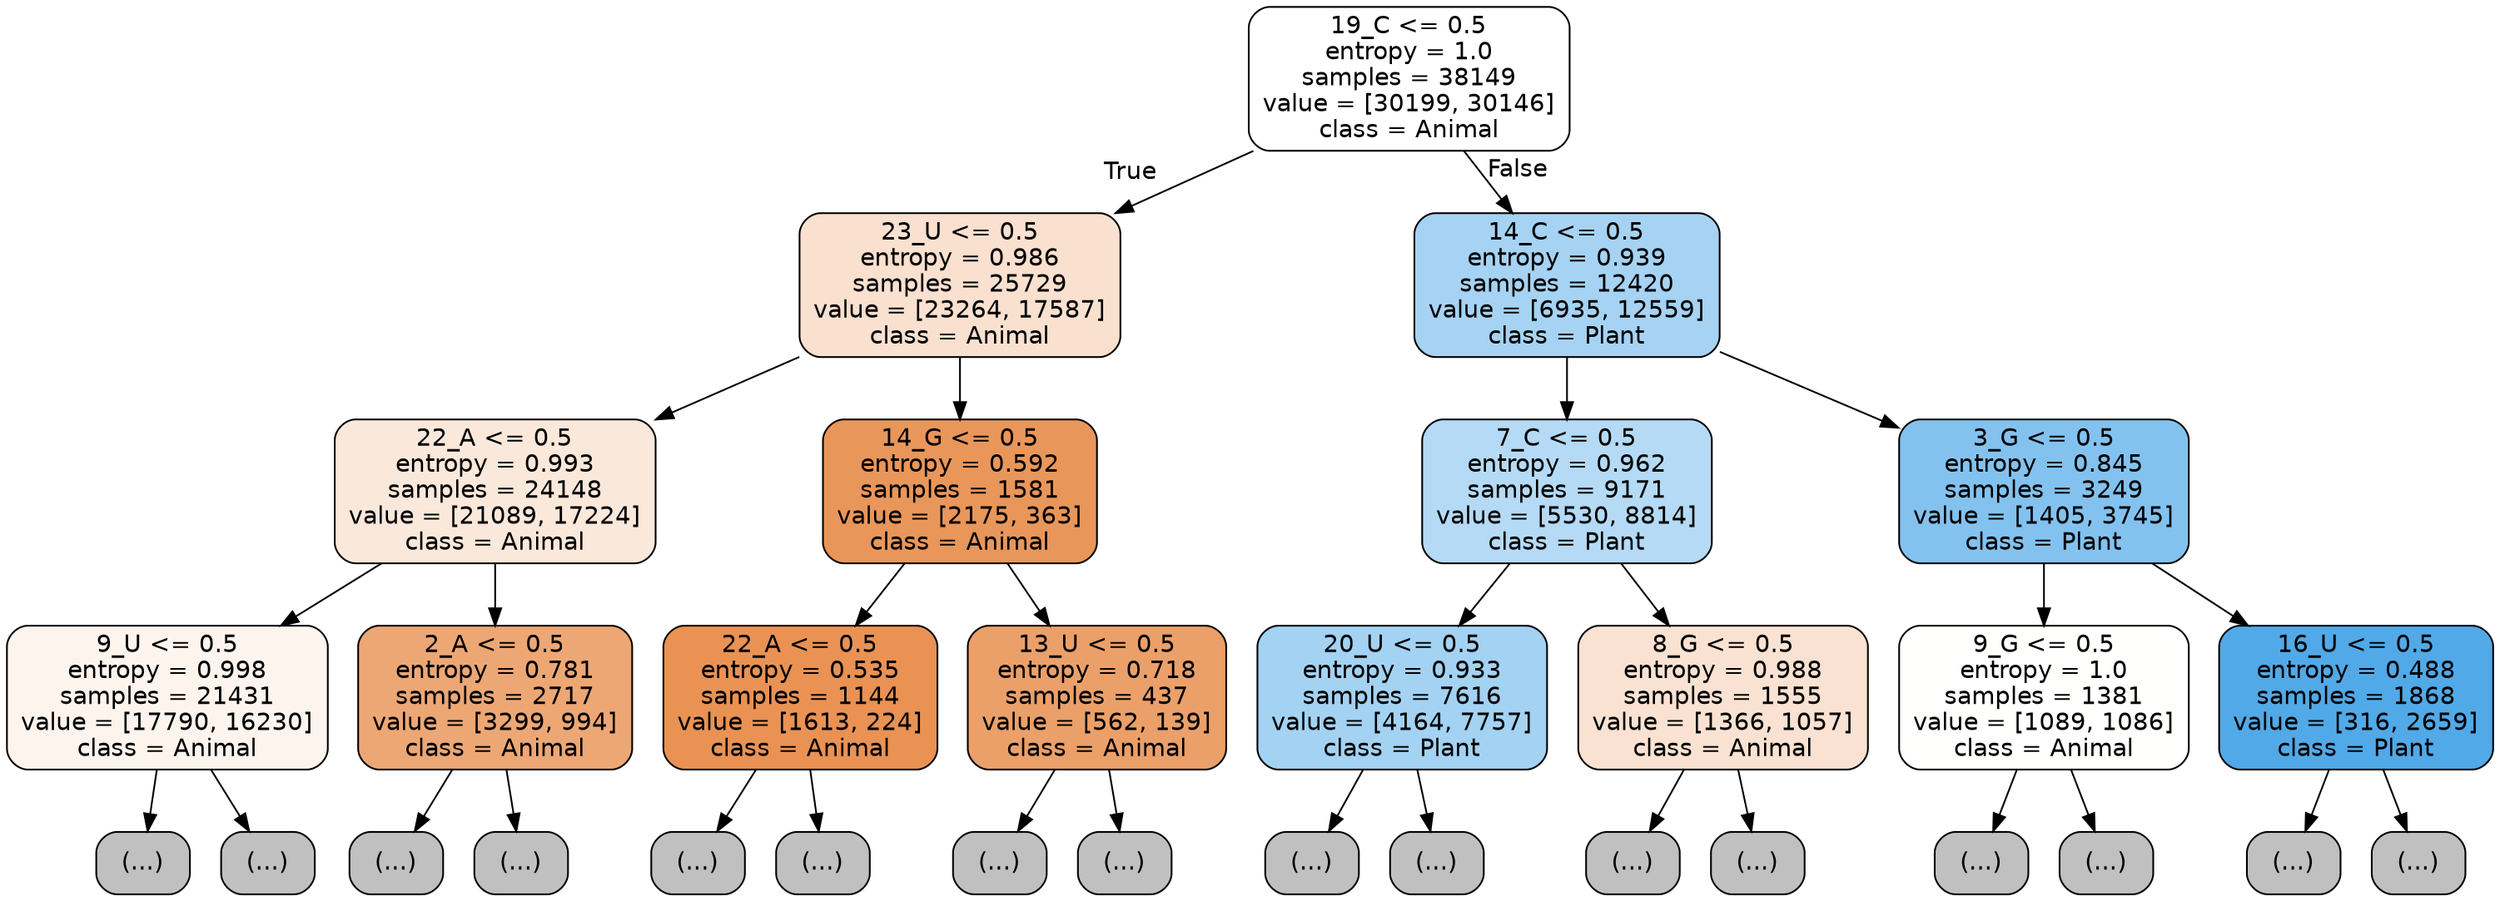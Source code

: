 digraph Tree {
node [shape=box, style="filled, rounded", color="black", fontname="helvetica"] ;
edge [fontname="helvetica"] ;
0 [label="19_C <= 0.5\nentropy = 1.0\nsamples = 38149\nvalue = [30199, 30146]\nclass = Animal", fillcolor="#ffffff"] ;
1 [label="23_U <= 0.5\nentropy = 0.986\nsamples = 25729\nvalue = [23264, 17587]\nclass = Animal", fillcolor="#f9e0cf"] ;
0 -> 1 [labeldistance=2.5, labelangle=45, headlabel="True"] ;
2 [label="22_A <= 0.5\nentropy = 0.993\nsamples = 24148\nvalue = [21089, 17224]\nclass = Animal", fillcolor="#fae8db"] ;
1 -> 2 ;
3 [label="9_U <= 0.5\nentropy = 0.998\nsamples = 21431\nvalue = [17790, 16230]\nclass = Animal", fillcolor="#fdf4ee"] ;
2 -> 3 ;
4 [label="(...)", fillcolor="#C0C0C0"] ;
3 -> 4 ;
7927 [label="(...)", fillcolor="#C0C0C0"] ;
3 -> 7927 ;
11002 [label="2_A <= 0.5\nentropy = 0.781\nsamples = 2717\nvalue = [3299, 994]\nclass = Animal", fillcolor="#eda775"] ;
2 -> 11002 ;
11003 [label="(...)", fillcolor="#C0C0C0"] ;
11002 -> 11003 ;
11998 [label="(...)", fillcolor="#C0C0C0"] ;
11002 -> 11998 ;
12287 [label="14_G <= 0.5\nentropy = 0.592\nsamples = 1581\nvalue = [2175, 363]\nclass = Animal", fillcolor="#e9965a"] ;
1 -> 12287 ;
12288 [label="22_A <= 0.5\nentropy = 0.535\nsamples = 1144\nvalue = [1613, 224]\nclass = Animal", fillcolor="#e99254"] ;
12287 -> 12288 ;
12289 [label="(...)", fillcolor="#C0C0C0"] ;
12288 -> 12289 ;
12576 [label="(...)", fillcolor="#C0C0C0"] ;
12288 -> 12576 ;
12667 [label="13_U <= 0.5\nentropy = 0.718\nsamples = 437\nvalue = [562, 139]\nclass = Animal", fillcolor="#eba06a"] ;
12287 -> 12667 ;
12668 [label="(...)", fillcolor="#C0C0C0"] ;
12667 -> 12668 ;
12787 [label="(...)", fillcolor="#C0C0C0"] ;
12667 -> 12787 ;
12836 [label="14_C <= 0.5\nentropy = 0.939\nsamples = 12420\nvalue = [6935, 12559]\nclass = Plant", fillcolor="#a6d3f3"] ;
0 -> 12836 [labeldistance=2.5, labelangle=-45, headlabel="False"] ;
12837 [label="7_C <= 0.5\nentropy = 0.962\nsamples = 9171\nvalue = [5530, 8814]\nclass = Plant", fillcolor="#b5daf5"] ;
12836 -> 12837 ;
12838 [label="20_U <= 0.5\nentropy = 0.933\nsamples = 7616\nvalue = [4164, 7757]\nclass = Plant", fillcolor="#a3d2f3"] ;
12837 -> 12838 ;
12839 [label="(...)", fillcolor="#C0C0C0"] ;
12838 -> 12839 ;
14700 [label="(...)", fillcolor="#C0C0C0"] ;
12838 -> 14700 ;
15355 [label="8_G <= 0.5\nentropy = 0.988\nsamples = 1555\nvalue = [1366, 1057]\nclass = Animal", fillcolor="#f9e2d2"] ;
12837 -> 15355 ;
15356 [label="(...)", fillcolor="#C0C0C0"] ;
15355 -> 15356 ;
15915 [label="(...)", fillcolor="#C0C0C0"] ;
15355 -> 15915 ;
16034 [label="3_G <= 0.5\nentropy = 0.845\nsamples = 3249\nvalue = [1405, 3745]\nclass = Plant", fillcolor="#83c2ef"] ;
12836 -> 16034 ;
16035 [label="9_G <= 0.5\nentropy = 1.0\nsamples = 1381\nvalue = [1089, 1086]\nclass = Animal", fillcolor="#fffffe"] ;
16034 -> 16035 ;
16036 [label="(...)", fillcolor="#C0C0C0"] ;
16035 -> 16036 ;
16505 [label="(...)", fillcolor="#C0C0C0"] ;
16035 -> 16505 ;
16698 [label="16_U <= 0.5\nentropy = 0.488\nsamples = 1868\nvalue = [316, 2659]\nclass = Plant", fillcolor="#51a9e8"] ;
16034 -> 16698 ;
16699 [label="(...)", fillcolor="#C0C0C0"] ;
16698 -> 16699 ;
16870 [label="(...)", fillcolor="#C0C0C0"] ;
16698 -> 16870 ;
}